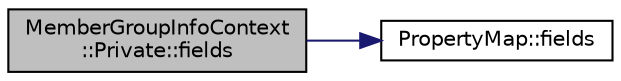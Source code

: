 digraph "MemberGroupInfoContext::Private::fields"
{
 // LATEX_PDF_SIZE
  edge [fontname="Helvetica",fontsize="10",labelfontname="Helvetica",labelfontsize="10"];
  node [fontname="Helvetica",fontsize="10",shape=record];
  rankdir="LR";
  Node1 [label="MemberGroupInfoContext\l::Private::fields",height=0.2,width=0.4,color="black", fillcolor="grey75", style="filled", fontcolor="black",tooltip=" "];
  Node1 -> Node2 [color="midnightblue",fontsize="10",style="solid"];
  Node2 [label="PropertyMap::fields",height=0.2,width=0.4,color="black", fillcolor="white", style="filled",URL="$classPropertyMap.html#a3856fea26e3db9d03a4e3e9f3095ecdf",tooltip=" "];
}
